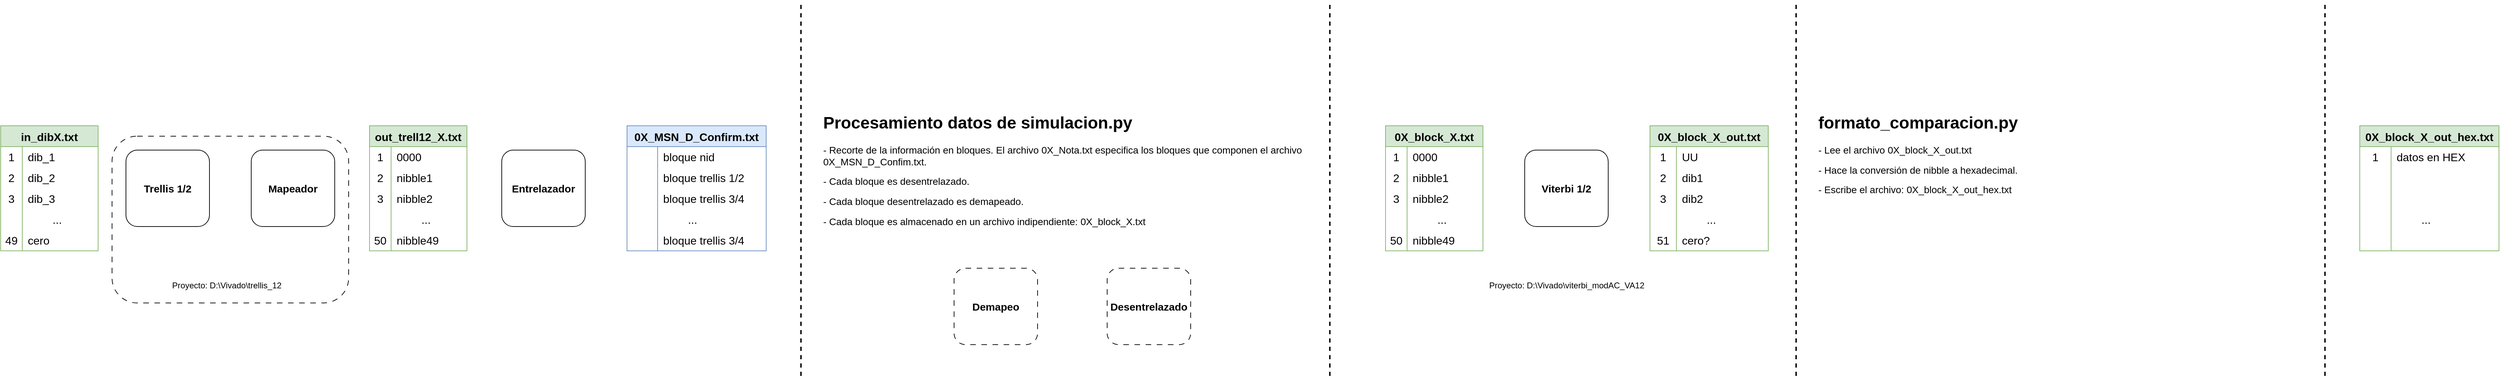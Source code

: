 <mxfile version="24.7.8" pages="2">
  <diagram name="1_2" id="SKyEmRYn8-6UEM4DAnCd">
    <mxGraphModel dx="2963" dy="1770" grid="1" gridSize="10" guides="1" tooltips="1" connect="1" arrows="1" fold="1" page="1" pageScale="1" pageWidth="1100" pageHeight="850" math="0" shadow="0">
      <root>
        <mxCell id="0" />
        <mxCell id="1" parent="0" />
        <mxCell id="qGKTPrXbnCo-7LpBfaKx-2" value="in_dibX.txt" style="shape=table;startSize=30;container=1;collapsible=0;childLayout=tableLayout;fixedRows=1;rowLines=0;fontStyle=1;strokeColor=#82b366;fontSize=16;fillColor=#d5e8d4;" vertex="1" parent="1">
          <mxGeometry x="130" y="335" width="140" height="180" as="geometry" />
        </mxCell>
        <mxCell id="qGKTPrXbnCo-7LpBfaKx-3" value="" style="shape=tableRow;horizontal=0;startSize=0;swimlaneHead=0;swimlaneBody=0;top=0;left=0;bottom=0;right=0;collapsible=0;dropTarget=0;fillColor=none;points=[[0,0.5],[1,0.5]];portConstraint=eastwest;strokeColor=inherit;fontSize=16;" vertex="1" parent="qGKTPrXbnCo-7LpBfaKx-2">
          <mxGeometry y="30" width="140" height="30" as="geometry" />
        </mxCell>
        <mxCell id="qGKTPrXbnCo-7LpBfaKx-4" value="1" style="shape=partialRectangle;html=1;whiteSpace=wrap;connectable=0;fillColor=none;top=0;left=0;bottom=0;right=0;overflow=hidden;pointerEvents=1;strokeColor=inherit;fontSize=16;" vertex="1" parent="qGKTPrXbnCo-7LpBfaKx-3">
          <mxGeometry width="31" height="30" as="geometry">
            <mxRectangle width="31" height="30" as="alternateBounds" />
          </mxGeometry>
        </mxCell>
        <mxCell id="qGKTPrXbnCo-7LpBfaKx-5" value="dib_1" style="shape=partialRectangle;html=1;whiteSpace=wrap;connectable=0;fillColor=none;top=0;left=0;bottom=0;right=0;align=left;spacingLeft=6;overflow=hidden;strokeColor=inherit;fontSize=16;" vertex="1" parent="qGKTPrXbnCo-7LpBfaKx-3">
          <mxGeometry x="31" width="109" height="30" as="geometry">
            <mxRectangle width="109" height="30" as="alternateBounds" />
          </mxGeometry>
        </mxCell>
        <mxCell id="qGKTPrXbnCo-7LpBfaKx-6" value="" style="shape=tableRow;horizontal=0;startSize=0;swimlaneHead=0;swimlaneBody=0;top=0;left=0;bottom=0;right=0;collapsible=0;dropTarget=0;fillColor=none;points=[[0,0.5],[1,0.5]];portConstraint=eastwest;strokeColor=inherit;fontSize=16;" vertex="1" parent="qGKTPrXbnCo-7LpBfaKx-2">
          <mxGeometry y="60" width="140" height="30" as="geometry" />
        </mxCell>
        <mxCell id="qGKTPrXbnCo-7LpBfaKx-7" value="2" style="shape=partialRectangle;html=1;whiteSpace=wrap;connectable=0;fillColor=none;top=0;left=0;bottom=0;right=0;overflow=hidden;strokeColor=inherit;fontSize=16;" vertex="1" parent="qGKTPrXbnCo-7LpBfaKx-6">
          <mxGeometry width="31" height="30" as="geometry">
            <mxRectangle width="31" height="30" as="alternateBounds" />
          </mxGeometry>
        </mxCell>
        <mxCell id="qGKTPrXbnCo-7LpBfaKx-8" value="dib_2" style="shape=partialRectangle;html=1;whiteSpace=wrap;connectable=0;fillColor=none;top=0;left=0;bottom=0;right=0;align=left;spacingLeft=6;overflow=hidden;strokeColor=inherit;fontSize=16;" vertex="1" parent="qGKTPrXbnCo-7LpBfaKx-6">
          <mxGeometry x="31" width="109" height="30" as="geometry">
            <mxRectangle width="109" height="30" as="alternateBounds" />
          </mxGeometry>
        </mxCell>
        <mxCell id="qGKTPrXbnCo-7LpBfaKx-9" value="" style="shape=tableRow;horizontal=0;startSize=0;swimlaneHead=0;swimlaneBody=0;top=0;left=0;bottom=0;right=0;collapsible=0;dropTarget=0;fillColor=none;points=[[0,0.5],[1,0.5]];portConstraint=eastwest;strokeColor=inherit;fontSize=16;" vertex="1" parent="qGKTPrXbnCo-7LpBfaKx-2">
          <mxGeometry y="90" width="140" height="30" as="geometry" />
        </mxCell>
        <mxCell id="qGKTPrXbnCo-7LpBfaKx-10" value="3" style="shape=partialRectangle;html=1;whiteSpace=wrap;connectable=0;fillColor=none;top=0;left=0;bottom=0;right=0;overflow=hidden;strokeColor=inherit;fontSize=16;" vertex="1" parent="qGKTPrXbnCo-7LpBfaKx-9">
          <mxGeometry width="31" height="30" as="geometry">
            <mxRectangle width="31" height="30" as="alternateBounds" />
          </mxGeometry>
        </mxCell>
        <mxCell id="qGKTPrXbnCo-7LpBfaKx-11" value="dib_3" style="shape=partialRectangle;html=1;whiteSpace=wrap;connectable=0;fillColor=none;top=0;left=0;bottom=0;right=0;align=left;spacingLeft=6;overflow=hidden;strokeColor=inherit;fontSize=16;" vertex="1" parent="qGKTPrXbnCo-7LpBfaKx-9">
          <mxGeometry x="31" width="109" height="30" as="geometry">
            <mxRectangle width="109" height="30" as="alternateBounds" />
          </mxGeometry>
        </mxCell>
        <mxCell id="qGKTPrXbnCo-7LpBfaKx-18" style="shape=tableRow;horizontal=0;startSize=0;swimlaneHead=0;swimlaneBody=0;top=0;left=0;bottom=0;right=0;collapsible=0;dropTarget=0;fillColor=none;points=[[0,0.5],[1,0.5]];portConstraint=eastwest;strokeColor=inherit;fontSize=16;" vertex="1" parent="qGKTPrXbnCo-7LpBfaKx-2">
          <mxGeometry y="120" width="140" height="30" as="geometry" />
        </mxCell>
        <mxCell id="qGKTPrXbnCo-7LpBfaKx-19" value="" style="shape=partialRectangle;html=1;whiteSpace=wrap;connectable=0;fillColor=none;top=0;left=0;bottom=0;right=0;overflow=hidden;strokeColor=inherit;fontSize=16;" vertex="1" parent="qGKTPrXbnCo-7LpBfaKx-18">
          <mxGeometry width="31" height="30" as="geometry">
            <mxRectangle width="31" height="30" as="alternateBounds" />
          </mxGeometry>
        </mxCell>
        <mxCell id="qGKTPrXbnCo-7LpBfaKx-20" value="&lt;span style=&quot;white-space: pre;&quot;&gt;&#x9;&lt;/span&gt;..." style="shape=partialRectangle;html=1;whiteSpace=wrap;connectable=0;fillColor=none;top=0;left=0;bottom=0;right=0;align=left;spacingLeft=6;overflow=hidden;strokeColor=inherit;fontSize=16;" vertex="1" parent="qGKTPrXbnCo-7LpBfaKx-18">
          <mxGeometry x="31" width="109" height="30" as="geometry">
            <mxRectangle width="109" height="30" as="alternateBounds" />
          </mxGeometry>
        </mxCell>
        <mxCell id="qGKTPrXbnCo-7LpBfaKx-21" style="shape=tableRow;horizontal=0;startSize=0;swimlaneHead=0;swimlaneBody=0;top=0;left=0;bottom=0;right=0;collapsible=0;dropTarget=0;fillColor=none;points=[[0,0.5],[1,0.5]];portConstraint=eastwest;strokeColor=inherit;fontSize=16;" vertex="1" parent="qGKTPrXbnCo-7LpBfaKx-2">
          <mxGeometry y="150" width="140" height="30" as="geometry" />
        </mxCell>
        <mxCell id="qGKTPrXbnCo-7LpBfaKx-22" value="49" style="shape=partialRectangle;html=1;whiteSpace=wrap;connectable=0;fillColor=none;top=0;left=0;bottom=0;right=0;overflow=hidden;strokeColor=inherit;fontSize=16;" vertex="1" parent="qGKTPrXbnCo-7LpBfaKx-21">
          <mxGeometry width="31" height="30" as="geometry">
            <mxRectangle width="31" height="30" as="alternateBounds" />
          </mxGeometry>
        </mxCell>
        <mxCell id="qGKTPrXbnCo-7LpBfaKx-23" value="cero" style="shape=partialRectangle;html=1;whiteSpace=wrap;connectable=0;fillColor=none;top=0;left=0;bottom=0;right=0;align=left;spacingLeft=6;overflow=hidden;strokeColor=inherit;fontSize=16;" vertex="1" parent="qGKTPrXbnCo-7LpBfaKx-21">
          <mxGeometry x="31" width="109" height="30" as="geometry">
            <mxRectangle width="109" height="30" as="alternateBounds" />
          </mxGeometry>
        </mxCell>
        <mxCell id="qGKTPrXbnCo-7LpBfaKx-24" value="out_trell12_X.txt" style="shape=table;startSize=30;container=1;collapsible=0;childLayout=tableLayout;fixedRows=1;rowLines=0;fontStyle=1;strokeColor=#82b366;fontSize=16;fillColor=#d5e8d4;" vertex="1" parent="1">
          <mxGeometry x="660" y="335" width="140" height="180" as="geometry" />
        </mxCell>
        <mxCell id="qGKTPrXbnCo-7LpBfaKx-25" value="" style="shape=tableRow;horizontal=0;startSize=0;swimlaneHead=0;swimlaneBody=0;top=0;left=0;bottom=0;right=0;collapsible=0;dropTarget=0;fillColor=none;points=[[0,0.5],[1,0.5]];portConstraint=eastwest;strokeColor=inherit;fontSize=16;" vertex="1" parent="qGKTPrXbnCo-7LpBfaKx-24">
          <mxGeometry y="30" width="140" height="30" as="geometry" />
        </mxCell>
        <mxCell id="qGKTPrXbnCo-7LpBfaKx-26" value="1" style="shape=partialRectangle;html=1;whiteSpace=wrap;connectable=0;fillColor=none;top=0;left=0;bottom=0;right=0;overflow=hidden;pointerEvents=1;strokeColor=inherit;fontSize=16;" vertex="1" parent="qGKTPrXbnCo-7LpBfaKx-25">
          <mxGeometry width="31" height="30" as="geometry">
            <mxRectangle width="31" height="30" as="alternateBounds" />
          </mxGeometry>
        </mxCell>
        <mxCell id="qGKTPrXbnCo-7LpBfaKx-27" value="0000" style="shape=partialRectangle;html=1;whiteSpace=wrap;connectable=0;fillColor=none;top=0;left=0;bottom=0;right=0;align=left;spacingLeft=6;overflow=hidden;strokeColor=inherit;fontSize=16;" vertex="1" parent="qGKTPrXbnCo-7LpBfaKx-25">
          <mxGeometry x="31" width="109" height="30" as="geometry">
            <mxRectangle width="109" height="30" as="alternateBounds" />
          </mxGeometry>
        </mxCell>
        <mxCell id="qGKTPrXbnCo-7LpBfaKx-28" value="" style="shape=tableRow;horizontal=0;startSize=0;swimlaneHead=0;swimlaneBody=0;top=0;left=0;bottom=0;right=0;collapsible=0;dropTarget=0;fillColor=none;points=[[0,0.5],[1,0.5]];portConstraint=eastwest;strokeColor=inherit;fontSize=16;" vertex="1" parent="qGKTPrXbnCo-7LpBfaKx-24">
          <mxGeometry y="60" width="140" height="30" as="geometry" />
        </mxCell>
        <mxCell id="qGKTPrXbnCo-7LpBfaKx-29" value="2" style="shape=partialRectangle;html=1;whiteSpace=wrap;connectable=0;fillColor=none;top=0;left=0;bottom=0;right=0;overflow=hidden;strokeColor=inherit;fontSize=16;" vertex="1" parent="qGKTPrXbnCo-7LpBfaKx-28">
          <mxGeometry width="31" height="30" as="geometry">
            <mxRectangle width="31" height="30" as="alternateBounds" />
          </mxGeometry>
        </mxCell>
        <mxCell id="qGKTPrXbnCo-7LpBfaKx-30" value="nibble1" style="shape=partialRectangle;html=1;whiteSpace=wrap;connectable=0;fillColor=none;top=0;left=0;bottom=0;right=0;align=left;spacingLeft=6;overflow=hidden;strokeColor=inherit;fontSize=16;" vertex="1" parent="qGKTPrXbnCo-7LpBfaKx-28">
          <mxGeometry x="31" width="109" height="30" as="geometry">
            <mxRectangle width="109" height="30" as="alternateBounds" />
          </mxGeometry>
        </mxCell>
        <mxCell id="qGKTPrXbnCo-7LpBfaKx-31" value="" style="shape=tableRow;horizontal=0;startSize=0;swimlaneHead=0;swimlaneBody=0;top=0;left=0;bottom=0;right=0;collapsible=0;dropTarget=0;fillColor=none;points=[[0,0.5],[1,0.5]];portConstraint=eastwest;strokeColor=inherit;fontSize=16;" vertex="1" parent="qGKTPrXbnCo-7LpBfaKx-24">
          <mxGeometry y="90" width="140" height="30" as="geometry" />
        </mxCell>
        <mxCell id="qGKTPrXbnCo-7LpBfaKx-32" value="3" style="shape=partialRectangle;html=1;whiteSpace=wrap;connectable=0;fillColor=none;top=0;left=0;bottom=0;right=0;overflow=hidden;strokeColor=inherit;fontSize=16;" vertex="1" parent="qGKTPrXbnCo-7LpBfaKx-31">
          <mxGeometry width="31" height="30" as="geometry">
            <mxRectangle width="31" height="30" as="alternateBounds" />
          </mxGeometry>
        </mxCell>
        <mxCell id="qGKTPrXbnCo-7LpBfaKx-33" value="nibble2" style="shape=partialRectangle;html=1;whiteSpace=wrap;connectable=0;fillColor=none;top=0;left=0;bottom=0;right=0;align=left;spacingLeft=6;overflow=hidden;strokeColor=inherit;fontSize=16;" vertex="1" parent="qGKTPrXbnCo-7LpBfaKx-31">
          <mxGeometry x="31" width="109" height="30" as="geometry">
            <mxRectangle width="109" height="30" as="alternateBounds" />
          </mxGeometry>
        </mxCell>
        <mxCell id="qGKTPrXbnCo-7LpBfaKx-34" style="shape=tableRow;horizontal=0;startSize=0;swimlaneHead=0;swimlaneBody=0;top=0;left=0;bottom=0;right=0;collapsible=0;dropTarget=0;fillColor=none;points=[[0,0.5],[1,0.5]];portConstraint=eastwest;strokeColor=inherit;fontSize=16;" vertex="1" parent="qGKTPrXbnCo-7LpBfaKx-24">
          <mxGeometry y="120" width="140" height="30" as="geometry" />
        </mxCell>
        <mxCell id="qGKTPrXbnCo-7LpBfaKx-35" value="" style="shape=partialRectangle;html=1;whiteSpace=wrap;connectable=0;fillColor=none;top=0;left=0;bottom=0;right=0;overflow=hidden;strokeColor=inherit;fontSize=16;" vertex="1" parent="qGKTPrXbnCo-7LpBfaKx-34">
          <mxGeometry width="31" height="30" as="geometry">
            <mxRectangle width="31" height="30" as="alternateBounds" />
          </mxGeometry>
        </mxCell>
        <mxCell id="qGKTPrXbnCo-7LpBfaKx-36" value="&lt;span style=&quot;white-space: pre;&quot;&gt;&#x9;&lt;/span&gt;..." style="shape=partialRectangle;html=1;whiteSpace=wrap;connectable=0;fillColor=none;top=0;left=0;bottom=0;right=0;align=left;spacingLeft=6;overflow=hidden;strokeColor=inherit;fontSize=16;" vertex="1" parent="qGKTPrXbnCo-7LpBfaKx-34">
          <mxGeometry x="31" width="109" height="30" as="geometry">
            <mxRectangle width="109" height="30" as="alternateBounds" />
          </mxGeometry>
        </mxCell>
        <mxCell id="qGKTPrXbnCo-7LpBfaKx-37" style="shape=tableRow;horizontal=0;startSize=0;swimlaneHead=0;swimlaneBody=0;top=0;left=0;bottom=0;right=0;collapsible=0;dropTarget=0;fillColor=none;points=[[0,0.5],[1,0.5]];portConstraint=eastwest;strokeColor=inherit;fontSize=16;" vertex="1" parent="qGKTPrXbnCo-7LpBfaKx-24">
          <mxGeometry y="150" width="140" height="30" as="geometry" />
        </mxCell>
        <mxCell id="qGKTPrXbnCo-7LpBfaKx-38" value="50" style="shape=partialRectangle;html=1;whiteSpace=wrap;connectable=0;fillColor=none;top=0;left=0;bottom=0;right=0;overflow=hidden;strokeColor=inherit;fontSize=16;" vertex="1" parent="qGKTPrXbnCo-7LpBfaKx-37">
          <mxGeometry width="31" height="30" as="geometry">
            <mxRectangle width="31" height="30" as="alternateBounds" />
          </mxGeometry>
        </mxCell>
        <mxCell id="qGKTPrXbnCo-7LpBfaKx-39" value="nibble49" style="shape=partialRectangle;html=1;whiteSpace=wrap;connectable=0;fillColor=none;top=0;left=0;bottom=0;right=0;align=left;spacingLeft=6;overflow=hidden;strokeColor=inherit;fontSize=16;" vertex="1" parent="qGKTPrXbnCo-7LpBfaKx-37">
          <mxGeometry x="31" width="109" height="30" as="geometry">
            <mxRectangle width="109" height="30" as="alternateBounds" />
          </mxGeometry>
        </mxCell>
        <mxCell id="qGKTPrXbnCo-7LpBfaKx-40" value="&lt;b&gt;&lt;font style=&quot;font-size: 15px;&quot;&gt;Trellis 1/2&lt;/font&gt;&lt;/b&gt;" style="rounded=1;whiteSpace=wrap;html=1;" vertex="1" parent="1">
          <mxGeometry x="310" y="370" width="120" height="110" as="geometry" />
        </mxCell>
        <mxCell id="qGKTPrXbnCo-7LpBfaKx-75" value="&lt;b&gt;&lt;font style=&quot;font-size: 15px;&quot;&gt;Mapeador&lt;/font&gt;&lt;/b&gt;" style="rounded=1;whiteSpace=wrap;html=1;" vertex="1" parent="1">
          <mxGeometry x="490" y="370" width="120" height="110" as="geometry" />
        </mxCell>
        <mxCell id="qGKTPrXbnCo-7LpBfaKx-77" value="&lt;b&gt;&lt;font style=&quot;font-size: 15px;&quot;&gt;Entrelazador&lt;/font&gt;&lt;/b&gt;" style="rounded=1;whiteSpace=wrap;html=1;" vertex="1" parent="1">
          <mxGeometry x="850" y="370" width="120" height="110" as="geometry" />
        </mxCell>
        <mxCell id="d9IHiJBHGPJ-lkCbyYGU-3" value="&lt;b&gt;&lt;font style=&quot;font-size: 15px;&quot;&gt;Viterbi 1/2&lt;/font&gt;&lt;/b&gt;" style="rounded=1;whiteSpace=wrap;html=1;" vertex="1" parent="1">
          <mxGeometry x="2320" y="370" width="120" height="110" as="geometry" />
        </mxCell>
        <mxCell id="d9IHiJBHGPJ-lkCbyYGU-5" value="Proyecto:&amp;nbsp;D:\Vivado\trellis_12" style="text;html=1;align=center;verticalAlign=middle;whiteSpace=wrap;rounded=0;" vertex="1" parent="1">
          <mxGeometry x="370" y="550" width="170" height="30" as="geometry" />
        </mxCell>
        <mxCell id="d9IHiJBHGPJ-lkCbyYGU-8" value="" style="endArrow=none;html=1;rounded=0;strokeWidth=2;dashed=1;" edge="1" parent="1">
          <mxGeometry width="50" height="50" relative="1" as="geometry">
            <mxPoint x="1280" y="695" as="sourcePoint" />
            <mxPoint x="1280" y="155" as="targetPoint" />
          </mxGeometry>
        </mxCell>
        <mxCell id="d9IHiJBHGPJ-lkCbyYGU-9" value="0X_MSN_D_Confirm.txt" style="shape=table;startSize=30;container=1;collapsible=0;childLayout=tableLayout;fixedRows=1;rowLines=0;fontStyle=1;strokeColor=#6c8ebf;fontSize=16;fillColor=#dae8fc;" vertex="1" parent="1">
          <mxGeometry x="1030" y="335" width="200" height="180" as="geometry" />
        </mxCell>
        <mxCell id="d9IHiJBHGPJ-lkCbyYGU-10" value="" style="shape=tableRow;horizontal=0;startSize=0;swimlaneHead=0;swimlaneBody=0;top=0;left=0;bottom=0;right=0;collapsible=0;dropTarget=0;fillColor=none;points=[[0,0.5],[1,0.5]];portConstraint=eastwest;strokeColor=inherit;fontSize=16;" vertex="1" parent="d9IHiJBHGPJ-lkCbyYGU-9">
          <mxGeometry y="30" width="200" height="30" as="geometry" />
        </mxCell>
        <mxCell id="d9IHiJBHGPJ-lkCbyYGU-11" value="" style="shape=partialRectangle;html=1;whiteSpace=wrap;connectable=0;fillColor=none;top=0;left=0;bottom=0;right=0;overflow=hidden;pointerEvents=1;strokeColor=inherit;fontSize=16;" vertex="1" parent="d9IHiJBHGPJ-lkCbyYGU-10">
          <mxGeometry width="44" height="30" as="geometry">
            <mxRectangle width="44" height="30" as="alternateBounds" />
          </mxGeometry>
        </mxCell>
        <mxCell id="d9IHiJBHGPJ-lkCbyYGU-12" value="bloque nid" style="shape=partialRectangle;html=1;whiteSpace=wrap;connectable=0;fillColor=none;top=0;left=0;bottom=0;right=0;align=left;spacingLeft=6;overflow=hidden;strokeColor=inherit;fontSize=16;" vertex="1" parent="d9IHiJBHGPJ-lkCbyYGU-10">
          <mxGeometry x="44" width="156" height="30" as="geometry">
            <mxRectangle width="156" height="30" as="alternateBounds" />
          </mxGeometry>
        </mxCell>
        <mxCell id="d9IHiJBHGPJ-lkCbyYGU-13" value="" style="shape=tableRow;horizontal=0;startSize=0;swimlaneHead=0;swimlaneBody=0;top=0;left=0;bottom=0;right=0;collapsible=0;dropTarget=0;fillColor=none;points=[[0,0.5],[1,0.5]];portConstraint=eastwest;strokeColor=inherit;fontSize=16;" vertex="1" parent="d9IHiJBHGPJ-lkCbyYGU-9">
          <mxGeometry y="60" width="200" height="30" as="geometry" />
        </mxCell>
        <mxCell id="d9IHiJBHGPJ-lkCbyYGU-14" value="" style="shape=partialRectangle;html=1;whiteSpace=wrap;connectable=0;fillColor=none;top=0;left=0;bottom=0;right=0;overflow=hidden;strokeColor=inherit;fontSize=16;" vertex="1" parent="d9IHiJBHGPJ-lkCbyYGU-13">
          <mxGeometry width="44" height="30" as="geometry">
            <mxRectangle width="44" height="30" as="alternateBounds" />
          </mxGeometry>
        </mxCell>
        <mxCell id="d9IHiJBHGPJ-lkCbyYGU-15" value="bloque trellis 1/2" style="shape=partialRectangle;html=1;whiteSpace=wrap;connectable=0;fillColor=none;top=0;left=0;bottom=0;right=0;align=left;spacingLeft=6;overflow=hidden;strokeColor=inherit;fontSize=16;" vertex="1" parent="d9IHiJBHGPJ-lkCbyYGU-13">
          <mxGeometry x="44" width="156" height="30" as="geometry">
            <mxRectangle width="156" height="30" as="alternateBounds" />
          </mxGeometry>
        </mxCell>
        <mxCell id="d9IHiJBHGPJ-lkCbyYGU-16" value="" style="shape=tableRow;horizontal=0;startSize=0;swimlaneHead=0;swimlaneBody=0;top=0;left=0;bottom=0;right=0;collapsible=0;dropTarget=0;fillColor=none;points=[[0,0.5],[1,0.5]];portConstraint=eastwest;strokeColor=inherit;fontSize=16;" vertex="1" parent="d9IHiJBHGPJ-lkCbyYGU-9">
          <mxGeometry y="90" width="200" height="30" as="geometry" />
        </mxCell>
        <mxCell id="d9IHiJBHGPJ-lkCbyYGU-17" value="" style="shape=partialRectangle;html=1;whiteSpace=wrap;connectable=0;fillColor=none;top=0;left=0;bottom=0;right=0;overflow=hidden;strokeColor=inherit;fontSize=16;" vertex="1" parent="d9IHiJBHGPJ-lkCbyYGU-16">
          <mxGeometry width="44" height="30" as="geometry">
            <mxRectangle width="44" height="30" as="alternateBounds" />
          </mxGeometry>
        </mxCell>
        <mxCell id="d9IHiJBHGPJ-lkCbyYGU-18" value="bloque trellis 3/4" style="shape=partialRectangle;html=1;whiteSpace=wrap;connectable=0;fillColor=none;top=0;left=0;bottom=0;right=0;align=left;spacingLeft=6;overflow=hidden;strokeColor=inherit;fontSize=16;" vertex="1" parent="d9IHiJBHGPJ-lkCbyYGU-16">
          <mxGeometry x="44" width="156" height="30" as="geometry">
            <mxRectangle width="156" height="30" as="alternateBounds" />
          </mxGeometry>
        </mxCell>
        <mxCell id="d9IHiJBHGPJ-lkCbyYGU-19" style="shape=tableRow;horizontal=0;startSize=0;swimlaneHead=0;swimlaneBody=0;top=0;left=0;bottom=0;right=0;collapsible=0;dropTarget=0;fillColor=none;points=[[0,0.5],[1,0.5]];portConstraint=eastwest;strokeColor=inherit;fontSize=16;" vertex="1" parent="d9IHiJBHGPJ-lkCbyYGU-9">
          <mxGeometry y="120" width="200" height="30" as="geometry" />
        </mxCell>
        <mxCell id="d9IHiJBHGPJ-lkCbyYGU-20" value="" style="shape=partialRectangle;html=1;whiteSpace=wrap;connectable=0;fillColor=none;top=0;left=0;bottom=0;right=0;overflow=hidden;strokeColor=inherit;fontSize=16;" vertex="1" parent="d9IHiJBHGPJ-lkCbyYGU-19">
          <mxGeometry width="44" height="30" as="geometry">
            <mxRectangle width="44" height="30" as="alternateBounds" />
          </mxGeometry>
        </mxCell>
        <mxCell id="d9IHiJBHGPJ-lkCbyYGU-21" value="&lt;span style=&quot;white-space: pre;&quot;&gt;&#x9;&lt;/span&gt;..." style="shape=partialRectangle;html=1;whiteSpace=wrap;connectable=0;fillColor=none;top=0;left=0;bottom=0;right=0;align=left;spacingLeft=6;overflow=hidden;strokeColor=inherit;fontSize=16;" vertex="1" parent="d9IHiJBHGPJ-lkCbyYGU-19">
          <mxGeometry x="44" width="156" height="30" as="geometry">
            <mxRectangle width="156" height="30" as="alternateBounds" />
          </mxGeometry>
        </mxCell>
        <mxCell id="d9IHiJBHGPJ-lkCbyYGU-22" style="shape=tableRow;horizontal=0;startSize=0;swimlaneHead=0;swimlaneBody=0;top=0;left=0;bottom=0;right=0;collapsible=0;dropTarget=0;fillColor=none;points=[[0,0.5],[1,0.5]];portConstraint=eastwest;strokeColor=inherit;fontSize=16;" vertex="1" parent="d9IHiJBHGPJ-lkCbyYGU-9">
          <mxGeometry y="150" width="200" height="30" as="geometry" />
        </mxCell>
        <mxCell id="d9IHiJBHGPJ-lkCbyYGU-23" value="" style="shape=partialRectangle;html=1;whiteSpace=wrap;connectable=0;fillColor=none;top=0;left=0;bottom=0;right=0;overflow=hidden;strokeColor=inherit;fontSize=16;" vertex="1" parent="d9IHiJBHGPJ-lkCbyYGU-22">
          <mxGeometry width="44" height="30" as="geometry">
            <mxRectangle width="44" height="30" as="alternateBounds" />
          </mxGeometry>
        </mxCell>
        <mxCell id="d9IHiJBHGPJ-lkCbyYGU-24" value="bloque trellis 3/4" style="shape=partialRectangle;html=1;whiteSpace=wrap;connectable=0;fillColor=none;top=0;left=0;bottom=0;right=0;align=left;spacingLeft=6;overflow=hidden;strokeColor=inherit;fontSize=16;" vertex="1" parent="d9IHiJBHGPJ-lkCbyYGU-22">
          <mxGeometry x="44" width="156" height="30" as="geometry">
            <mxRectangle width="156" height="30" as="alternateBounds" />
          </mxGeometry>
        </mxCell>
        <mxCell id="d9IHiJBHGPJ-lkCbyYGU-25" value="" style="endArrow=none;html=1;rounded=0;strokeWidth=2;dashed=1;" edge="1" parent="1">
          <mxGeometry width="50" height="50" relative="1" as="geometry">
            <mxPoint x="2040" y="695" as="sourcePoint" />
            <mxPoint x="2040" y="155" as="targetPoint" />
          </mxGeometry>
        </mxCell>
        <mxCell id="d9IHiJBHGPJ-lkCbyYGU-26" value="&lt;h1 style=&quot;margin-top: 0px;&quot;&gt;Procesamiento datos de simulacion.py&lt;/h1&gt;&lt;p&gt;&lt;font style=&quot;font-size: 14px;&quot;&gt;- Recorte de la información en bloques.&amp;nbsp;&lt;/font&gt;&lt;span style=&quot;font-size: 14px; background-color: initial;&quot;&gt;El archivo 0X_Nota.txt especifica los bloques que componen el archivo 0X_MSN_D_Confim.txt.&lt;/span&gt;&lt;/p&gt;&lt;p&gt;&lt;span style=&quot;font-size: 14px; background-color: initial;&quot;&gt;- Cada bloque es desentrelazado.&lt;/span&gt;&lt;/p&gt;&lt;p&gt;&lt;span style=&quot;font-size: 14px; background-color: initial;&quot;&gt;- Cada bloque desentrelazado es demapeado.&lt;/span&gt;&lt;/p&gt;&lt;p&gt;&lt;span style=&quot;font-size: 14px; background-color: initial;&quot;&gt;- Cada bloque es almacenado en un archivo indipendiente: 0X_block_X.txt&lt;/span&gt;&lt;/p&gt;" style="text;html=1;whiteSpace=wrap;overflow=hidden;rounded=0;" vertex="1" parent="1">
          <mxGeometry x="1310" y="310" width="730" height="230" as="geometry" />
        </mxCell>
        <mxCell id="d9IHiJBHGPJ-lkCbyYGU-28" value="&lt;b&gt;&lt;font style=&quot;font-size: 15px;&quot;&gt;Demapeo&lt;/font&gt;&lt;/b&gt;" style="rounded=1;whiteSpace=wrap;html=1;dashed=1;dashPattern=8 8;" vertex="1" parent="1">
          <mxGeometry x="1500" y="540" width="120" height="110" as="geometry" />
        </mxCell>
        <mxCell id="d9IHiJBHGPJ-lkCbyYGU-29" value="&lt;b&gt;&lt;font style=&quot;font-size: 15px;&quot;&gt;Desentrelazado&lt;/font&gt;&lt;/b&gt;" style="rounded=1;whiteSpace=wrap;html=1;dashed=1;dashPattern=8 8;" vertex="1" parent="1">
          <mxGeometry x="1720" y="540" width="120" height="110" as="geometry" />
        </mxCell>
        <mxCell id="d9IHiJBHGPJ-lkCbyYGU-46" value="0X_block_X.txt" style="shape=table;startSize=30;container=1;collapsible=0;childLayout=tableLayout;fixedRows=1;rowLines=0;fontStyle=1;strokeColor=#82b366;fontSize=16;fillColor=#d5e8d4;" vertex="1" parent="1">
          <mxGeometry x="2120" y="335" width="140" height="180" as="geometry" />
        </mxCell>
        <mxCell id="d9IHiJBHGPJ-lkCbyYGU-47" value="" style="shape=tableRow;horizontal=0;startSize=0;swimlaneHead=0;swimlaneBody=0;top=0;left=0;bottom=0;right=0;collapsible=0;dropTarget=0;fillColor=none;points=[[0,0.5],[1,0.5]];portConstraint=eastwest;strokeColor=inherit;fontSize=16;" vertex="1" parent="d9IHiJBHGPJ-lkCbyYGU-46">
          <mxGeometry y="30" width="140" height="30" as="geometry" />
        </mxCell>
        <mxCell id="d9IHiJBHGPJ-lkCbyYGU-48" value="1" style="shape=partialRectangle;html=1;whiteSpace=wrap;connectable=0;fillColor=none;top=0;left=0;bottom=0;right=0;overflow=hidden;pointerEvents=1;strokeColor=inherit;fontSize=16;" vertex="1" parent="d9IHiJBHGPJ-lkCbyYGU-47">
          <mxGeometry width="31" height="30" as="geometry">
            <mxRectangle width="31" height="30" as="alternateBounds" />
          </mxGeometry>
        </mxCell>
        <mxCell id="d9IHiJBHGPJ-lkCbyYGU-49" value="0000" style="shape=partialRectangle;html=1;whiteSpace=wrap;connectable=0;fillColor=none;top=0;left=0;bottom=0;right=0;align=left;spacingLeft=6;overflow=hidden;strokeColor=inherit;fontSize=16;" vertex="1" parent="d9IHiJBHGPJ-lkCbyYGU-47">
          <mxGeometry x="31" width="109" height="30" as="geometry">
            <mxRectangle width="109" height="30" as="alternateBounds" />
          </mxGeometry>
        </mxCell>
        <mxCell id="d9IHiJBHGPJ-lkCbyYGU-50" value="" style="shape=tableRow;horizontal=0;startSize=0;swimlaneHead=0;swimlaneBody=0;top=0;left=0;bottom=0;right=0;collapsible=0;dropTarget=0;fillColor=none;points=[[0,0.5],[1,0.5]];portConstraint=eastwest;strokeColor=inherit;fontSize=16;" vertex="1" parent="d9IHiJBHGPJ-lkCbyYGU-46">
          <mxGeometry y="60" width="140" height="30" as="geometry" />
        </mxCell>
        <mxCell id="d9IHiJBHGPJ-lkCbyYGU-51" value="2" style="shape=partialRectangle;html=1;whiteSpace=wrap;connectable=0;fillColor=none;top=0;left=0;bottom=0;right=0;overflow=hidden;strokeColor=inherit;fontSize=16;" vertex="1" parent="d9IHiJBHGPJ-lkCbyYGU-50">
          <mxGeometry width="31" height="30" as="geometry">
            <mxRectangle width="31" height="30" as="alternateBounds" />
          </mxGeometry>
        </mxCell>
        <mxCell id="d9IHiJBHGPJ-lkCbyYGU-52" value="nibble1" style="shape=partialRectangle;html=1;whiteSpace=wrap;connectable=0;fillColor=none;top=0;left=0;bottom=0;right=0;align=left;spacingLeft=6;overflow=hidden;strokeColor=inherit;fontSize=16;" vertex="1" parent="d9IHiJBHGPJ-lkCbyYGU-50">
          <mxGeometry x="31" width="109" height="30" as="geometry">
            <mxRectangle width="109" height="30" as="alternateBounds" />
          </mxGeometry>
        </mxCell>
        <mxCell id="d9IHiJBHGPJ-lkCbyYGU-53" value="" style="shape=tableRow;horizontal=0;startSize=0;swimlaneHead=0;swimlaneBody=0;top=0;left=0;bottom=0;right=0;collapsible=0;dropTarget=0;fillColor=none;points=[[0,0.5],[1,0.5]];portConstraint=eastwest;strokeColor=inherit;fontSize=16;" vertex="1" parent="d9IHiJBHGPJ-lkCbyYGU-46">
          <mxGeometry y="90" width="140" height="30" as="geometry" />
        </mxCell>
        <mxCell id="d9IHiJBHGPJ-lkCbyYGU-54" value="3" style="shape=partialRectangle;html=1;whiteSpace=wrap;connectable=0;fillColor=none;top=0;left=0;bottom=0;right=0;overflow=hidden;strokeColor=inherit;fontSize=16;" vertex="1" parent="d9IHiJBHGPJ-lkCbyYGU-53">
          <mxGeometry width="31" height="30" as="geometry">
            <mxRectangle width="31" height="30" as="alternateBounds" />
          </mxGeometry>
        </mxCell>
        <mxCell id="d9IHiJBHGPJ-lkCbyYGU-55" value="nibble2" style="shape=partialRectangle;html=1;whiteSpace=wrap;connectable=0;fillColor=none;top=0;left=0;bottom=0;right=0;align=left;spacingLeft=6;overflow=hidden;strokeColor=inherit;fontSize=16;" vertex="1" parent="d9IHiJBHGPJ-lkCbyYGU-53">
          <mxGeometry x="31" width="109" height="30" as="geometry">
            <mxRectangle width="109" height="30" as="alternateBounds" />
          </mxGeometry>
        </mxCell>
        <mxCell id="d9IHiJBHGPJ-lkCbyYGU-56" style="shape=tableRow;horizontal=0;startSize=0;swimlaneHead=0;swimlaneBody=0;top=0;left=0;bottom=0;right=0;collapsible=0;dropTarget=0;fillColor=none;points=[[0,0.5],[1,0.5]];portConstraint=eastwest;strokeColor=inherit;fontSize=16;" vertex="1" parent="d9IHiJBHGPJ-lkCbyYGU-46">
          <mxGeometry y="120" width="140" height="30" as="geometry" />
        </mxCell>
        <mxCell id="d9IHiJBHGPJ-lkCbyYGU-57" value="" style="shape=partialRectangle;html=1;whiteSpace=wrap;connectable=0;fillColor=none;top=0;left=0;bottom=0;right=0;overflow=hidden;strokeColor=inherit;fontSize=16;" vertex="1" parent="d9IHiJBHGPJ-lkCbyYGU-56">
          <mxGeometry width="31" height="30" as="geometry">
            <mxRectangle width="31" height="30" as="alternateBounds" />
          </mxGeometry>
        </mxCell>
        <mxCell id="d9IHiJBHGPJ-lkCbyYGU-58" value="&lt;span style=&quot;white-space: pre;&quot;&gt;&#x9;&lt;/span&gt;..." style="shape=partialRectangle;html=1;whiteSpace=wrap;connectable=0;fillColor=none;top=0;left=0;bottom=0;right=0;align=left;spacingLeft=6;overflow=hidden;strokeColor=inherit;fontSize=16;" vertex="1" parent="d9IHiJBHGPJ-lkCbyYGU-56">
          <mxGeometry x="31" width="109" height="30" as="geometry">
            <mxRectangle width="109" height="30" as="alternateBounds" />
          </mxGeometry>
        </mxCell>
        <mxCell id="d9IHiJBHGPJ-lkCbyYGU-59" style="shape=tableRow;horizontal=0;startSize=0;swimlaneHead=0;swimlaneBody=0;top=0;left=0;bottom=0;right=0;collapsible=0;dropTarget=0;fillColor=none;points=[[0,0.5],[1,0.5]];portConstraint=eastwest;strokeColor=inherit;fontSize=16;" vertex="1" parent="d9IHiJBHGPJ-lkCbyYGU-46">
          <mxGeometry y="150" width="140" height="30" as="geometry" />
        </mxCell>
        <mxCell id="d9IHiJBHGPJ-lkCbyYGU-60" value="50" style="shape=partialRectangle;html=1;whiteSpace=wrap;connectable=0;fillColor=none;top=0;left=0;bottom=0;right=0;overflow=hidden;strokeColor=inherit;fontSize=16;" vertex="1" parent="d9IHiJBHGPJ-lkCbyYGU-59">
          <mxGeometry width="31" height="30" as="geometry">
            <mxRectangle width="31" height="30" as="alternateBounds" />
          </mxGeometry>
        </mxCell>
        <mxCell id="d9IHiJBHGPJ-lkCbyYGU-61" value="nibble49" style="shape=partialRectangle;html=1;whiteSpace=wrap;connectable=0;fillColor=none;top=0;left=0;bottom=0;right=0;align=left;spacingLeft=6;overflow=hidden;strokeColor=inherit;fontSize=16;" vertex="1" parent="d9IHiJBHGPJ-lkCbyYGU-59">
          <mxGeometry x="31" width="109" height="30" as="geometry">
            <mxRectangle width="109" height="30" as="alternateBounds" />
          </mxGeometry>
        </mxCell>
        <mxCell id="d9IHiJBHGPJ-lkCbyYGU-62" value="0X_block_X_out.txt" style="shape=table;startSize=30;container=1;collapsible=0;childLayout=tableLayout;fixedRows=1;rowLines=0;fontStyle=1;strokeColor=#82b366;fontSize=16;fillColor=#d5e8d4;" vertex="1" parent="1">
          <mxGeometry x="2500" y="335" width="170" height="180" as="geometry" />
        </mxCell>
        <mxCell id="d9IHiJBHGPJ-lkCbyYGU-63" value="" style="shape=tableRow;horizontal=0;startSize=0;swimlaneHead=0;swimlaneBody=0;top=0;left=0;bottom=0;right=0;collapsible=0;dropTarget=0;fillColor=none;points=[[0,0.5],[1,0.5]];portConstraint=eastwest;strokeColor=inherit;fontSize=16;" vertex="1" parent="d9IHiJBHGPJ-lkCbyYGU-62">
          <mxGeometry y="30" width="170" height="30" as="geometry" />
        </mxCell>
        <mxCell id="d9IHiJBHGPJ-lkCbyYGU-64" value="1" style="shape=partialRectangle;html=1;whiteSpace=wrap;connectable=0;fillColor=none;top=0;left=0;bottom=0;right=0;overflow=hidden;pointerEvents=1;strokeColor=inherit;fontSize=16;" vertex="1" parent="d9IHiJBHGPJ-lkCbyYGU-63">
          <mxGeometry width="38" height="30" as="geometry">
            <mxRectangle width="38" height="30" as="alternateBounds" />
          </mxGeometry>
        </mxCell>
        <mxCell id="d9IHiJBHGPJ-lkCbyYGU-65" value="UU" style="shape=partialRectangle;html=1;whiteSpace=wrap;connectable=0;fillColor=none;top=0;left=0;bottom=0;right=0;align=left;spacingLeft=6;overflow=hidden;strokeColor=inherit;fontSize=16;" vertex="1" parent="d9IHiJBHGPJ-lkCbyYGU-63">
          <mxGeometry x="38" width="132" height="30" as="geometry">
            <mxRectangle width="132" height="30" as="alternateBounds" />
          </mxGeometry>
        </mxCell>
        <mxCell id="d9IHiJBHGPJ-lkCbyYGU-66" value="" style="shape=tableRow;horizontal=0;startSize=0;swimlaneHead=0;swimlaneBody=0;top=0;left=0;bottom=0;right=0;collapsible=0;dropTarget=0;fillColor=none;points=[[0,0.5],[1,0.5]];portConstraint=eastwest;strokeColor=inherit;fontSize=16;" vertex="1" parent="d9IHiJBHGPJ-lkCbyYGU-62">
          <mxGeometry y="60" width="170" height="30" as="geometry" />
        </mxCell>
        <mxCell id="d9IHiJBHGPJ-lkCbyYGU-67" value="2" style="shape=partialRectangle;html=1;whiteSpace=wrap;connectable=0;fillColor=none;top=0;left=0;bottom=0;right=0;overflow=hidden;strokeColor=inherit;fontSize=16;" vertex="1" parent="d9IHiJBHGPJ-lkCbyYGU-66">
          <mxGeometry width="38" height="30" as="geometry">
            <mxRectangle width="38" height="30" as="alternateBounds" />
          </mxGeometry>
        </mxCell>
        <mxCell id="d9IHiJBHGPJ-lkCbyYGU-68" value="dib1" style="shape=partialRectangle;html=1;whiteSpace=wrap;connectable=0;fillColor=none;top=0;left=0;bottom=0;right=0;align=left;spacingLeft=6;overflow=hidden;strokeColor=inherit;fontSize=16;" vertex="1" parent="d9IHiJBHGPJ-lkCbyYGU-66">
          <mxGeometry x="38" width="132" height="30" as="geometry">
            <mxRectangle width="132" height="30" as="alternateBounds" />
          </mxGeometry>
        </mxCell>
        <mxCell id="d9IHiJBHGPJ-lkCbyYGU-69" value="" style="shape=tableRow;horizontal=0;startSize=0;swimlaneHead=0;swimlaneBody=0;top=0;left=0;bottom=0;right=0;collapsible=0;dropTarget=0;fillColor=none;points=[[0,0.5],[1,0.5]];portConstraint=eastwest;strokeColor=inherit;fontSize=16;" vertex="1" parent="d9IHiJBHGPJ-lkCbyYGU-62">
          <mxGeometry y="90" width="170" height="30" as="geometry" />
        </mxCell>
        <mxCell id="d9IHiJBHGPJ-lkCbyYGU-70" value="3" style="shape=partialRectangle;html=1;whiteSpace=wrap;connectable=0;fillColor=none;top=0;left=0;bottom=0;right=0;overflow=hidden;strokeColor=inherit;fontSize=16;" vertex="1" parent="d9IHiJBHGPJ-lkCbyYGU-69">
          <mxGeometry width="38" height="30" as="geometry">
            <mxRectangle width="38" height="30" as="alternateBounds" />
          </mxGeometry>
        </mxCell>
        <mxCell id="d9IHiJBHGPJ-lkCbyYGU-71" value="dib2" style="shape=partialRectangle;html=1;whiteSpace=wrap;connectable=0;fillColor=none;top=0;left=0;bottom=0;right=0;align=left;spacingLeft=6;overflow=hidden;strokeColor=inherit;fontSize=16;" vertex="1" parent="d9IHiJBHGPJ-lkCbyYGU-69">
          <mxGeometry x="38" width="132" height="30" as="geometry">
            <mxRectangle width="132" height="30" as="alternateBounds" />
          </mxGeometry>
        </mxCell>
        <mxCell id="d9IHiJBHGPJ-lkCbyYGU-72" style="shape=tableRow;horizontal=0;startSize=0;swimlaneHead=0;swimlaneBody=0;top=0;left=0;bottom=0;right=0;collapsible=0;dropTarget=0;fillColor=none;points=[[0,0.5],[1,0.5]];portConstraint=eastwest;strokeColor=inherit;fontSize=16;" vertex="1" parent="d9IHiJBHGPJ-lkCbyYGU-62">
          <mxGeometry y="120" width="170" height="30" as="geometry" />
        </mxCell>
        <mxCell id="d9IHiJBHGPJ-lkCbyYGU-73" value="" style="shape=partialRectangle;html=1;whiteSpace=wrap;connectable=0;fillColor=none;top=0;left=0;bottom=0;right=0;overflow=hidden;strokeColor=inherit;fontSize=16;" vertex="1" parent="d9IHiJBHGPJ-lkCbyYGU-72">
          <mxGeometry width="38" height="30" as="geometry">
            <mxRectangle width="38" height="30" as="alternateBounds" />
          </mxGeometry>
        </mxCell>
        <mxCell id="d9IHiJBHGPJ-lkCbyYGU-74" value="&lt;span style=&quot;white-space: pre;&quot;&gt;&#x9;&lt;/span&gt;..." style="shape=partialRectangle;html=1;whiteSpace=wrap;connectable=0;fillColor=none;top=0;left=0;bottom=0;right=0;align=left;spacingLeft=6;overflow=hidden;strokeColor=inherit;fontSize=16;" vertex="1" parent="d9IHiJBHGPJ-lkCbyYGU-72">
          <mxGeometry x="38" width="132" height="30" as="geometry">
            <mxRectangle width="132" height="30" as="alternateBounds" />
          </mxGeometry>
        </mxCell>
        <mxCell id="d9IHiJBHGPJ-lkCbyYGU-75" style="shape=tableRow;horizontal=0;startSize=0;swimlaneHead=0;swimlaneBody=0;top=0;left=0;bottom=0;right=0;collapsible=0;dropTarget=0;fillColor=none;points=[[0,0.5],[1,0.5]];portConstraint=eastwest;strokeColor=inherit;fontSize=16;" vertex="1" parent="d9IHiJBHGPJ-lkCbyYGU-62">
          <mxGeometry y="150" width="170" height="30" as="geometry" />
        </mxCell>
        <mxCell id="d9IHiJBHGPJ-lkCbyYGU-76" value="51" style="shape=partialRectangle;html=1;whiteSpace=wrap;connectable=0;fillColor=none;top=0;left=0;bottom=0;right=0;overflow=hidden;strokeColor=inherit;fontSize=16;" vertex="1" parent="d9IHiJBHGPJ-lkCbyYGU-75">
          <mxGeometry width="38" height="30" as="geometry">
            <mxRectangle width="38" height="30" as="alternateBounds" />
          </mxGeometry>
        </mxCell>
        <mxCell id="d9IHiJBHGPJ-lkCbyYGU-77" value="cero?" style="shape=partialRectangle;html=1;whiteSpace=wrap;connectable=0;fillColor=none;top=0;left=0;bottom=0;right=0;align=left;spacingLeft=6;overflow=hidden;strokeColor=inherit;fontSize=16;" vertex="1" parent="d9IHiJBHGPJ-lkCbyYGU-75">
          <mxGeometry x="38" width="132" height="30" as="geometry">
            <mxRectangle width="132" height="30" as="alternateBounds" />
          </mxGeometry>
        </mxCell>
        <mxCell id="d9IHiJBHGPJ-lkCbyYGU-78" value="Proyecto:&amp;nbsp;D:\Vivado\viterbi_modAC_VA12" style="text;html=1;align=center;verticalAlign=middle;whiteSpace=wrap;rounded=0;" vertex="1" parent="1">
          <mxGeometry x="2257.5" y="550" width="245" height="30" as="geometry" />
        </mxCell>
        <mxCell id="d9IHiJBHGPJ-lkCbyYGU-79" value="" style="rounded=1;whiteSpace=wrap;html=1;fillColor=none;dashed=1;dashPattern=8 8;" vertex="1" parent="1">
          <mxGeometry x="290" y="350" width="340" height="240" as="geometry" />
        </mxCell>
        <mxCell id="d9IHiJBHGPJ-lkCbyYGU-80" value="" style="endArrow=none;html=1;rounded=0;strokeWidth=2;dashed=1;" edge="1" parent="1">
          <mxGeometry width="50" height="50" relative="1" as="geometry">
            <mxPoint x="2710" y="695" as="sourcePoint" />
            <mxPoint x="2710" y="155" as="targetPoint" />
          </mxGeometry>
        </mxCell>
        <mxCell id="d9IHiJBHGPJ-lkCbyYGU-81" value="" style="endArrow=none;html=1;rounded=0;strokeWidth=2;dashed=1;" edge="1" parent="1">
          <mxGeometry width="50" height="50" relative="1" as="geometry">
            <mxPoint x="3470" y="695" as="sourcePoint" />
            <mxPoint x="3470" y="155" as="targetPoint" />
          </mxGeometry>
        </mxCell>
        <mxCell id="d9IHiJBHGPJ-lkCbyYGU-82" value="&lt;h1 style=&quot;margin-top: 0px;&quot;&gt;formato_comparacion.py&lt;/h1&gt;&lt;p&gt;&lt;font style=&quot;font-size: 14px;&quot;&gt;- Lee el archivo 0X_block_X_out.txt&lt;/font&gt;&lt;/p&gt;&lt;p&gt;&lt;font style=&quot;font-size: 14px;&quot;&gt;- Hace la conversión de nibble a hexadecimal.&lt;/font&gt;&lt;/p&gt;&lt;p&gt;&lt;font style=&quot;font-size: 14px;&quot;&gt;- Escribe el archivo: 0X_block_X_out_hex.txt&lt;/font&gt;&lt;/p&gt;" style="text;html=1;whiteSpace=wrap;overflow=hidden;rounded=0;" vertex="1" parent="1">
          <mxGeometry x="2740" y="310" width="730" height="230" as="geometry" />
        </mxCell>
        <mxCell id="d9IHiJBHGPJ-lkCbyYGU-85" value="0X_block_X_out_hex.txt" style="shape=table;startSize=30;container=1;collapsible=0;childLayout=tableLayout;fixedRows=1;rowLines=0;fontStyle=1;strokeColor=#82b366;fontSize=16;fillColor=#d5e8d4;" vertex="1" parent="1">
          <mxGeometry x="3520" y="335" width="200" height="180" as="geometry" />
        </mxCell>
        <mxCell id="d9IHiJBHGPJ-lkCbyYGU-86" value="" style="shape=tableRow;horizontal=0;startSize=0;swimlaneHead=0;swimlaneBody=0;top=0;left=0;bottom=0;right=0;collapsible=0;dropTarget=0;fillColor=none;points=[[0,0.5],[1,0.5]];portConstraint=eastwest;strokeColor=inherit;fontSize=16;" vertex="1" parent="d9IHiJBHGPJ-lkCbyYGU-85">
          <mxGeometry y="30" width="200" height="30" as="geometry" />
        </mxCell>
        <mxCell id="d9IHiJBHGPJ-lkCbyYGU-87" value="1" style="shape=partialRectangle;html=1;whiteSpace=wrap;connectable=0;fillColor=none;top=0;left=0;bottom=0;right=0;overflow=hidden;pointerEvents=1;strokeColor=inherit;fontSize=16;" vertex="1" parent="d9IHiJBHGPJ-lkCbyYGU-86">
          <mxGeometry width="45" height="30" as="geometry">
            <mxRectangle width="45" height="30" as="alternateBounds" />
          </mxGeometry>
        </mxCell>
        <mxCell id="d9IHiJBHGPJ-lkCbyYGU-88" value="datos en HEX" style="shape=partialRectangle;html=1;whiteSpace=wrap;connectable=0;fillColor=none;top=0;left=0;bottom=0;right=0;align=left;spacingLeft=6;overflow=hidden;strokeColor=inherit;fontSize=16;" vertex="1" parent="d9IHiJBHGPJ-lkCbyYGU-86">
          <mxGeometry x="45" width="155" height="30" as="geometry">
            <mxRectangle width="155" height="30" as="alternateBounds" />
          </mxGeometry>
        </mxCell>
        <mxCell id="d9IHiJBHGPJ-lkCbyYGU-89" value="" style="shape=tableRow;horizontal=0;startSize=0;swimlaneHead=0;swimlaneBody=0;top=0;left=0;bottom=0;right=0;collapsible=0;dropTarget=0;fillColor=none;points=[[0,0.5],[1,0.5]];portConstraint=eastwest;strokeColor=inherit;fontSize=16;" vertex="1" parent="d9IHiJBHGPJ-lkCbyYGU-85">
          <mxGeometry y="60" width="200" height="30" as="geometry" />
        </mxCell>
        <mxCell id="d9IHiJBHGPJ-lkCbyYGU-90" value="" style="shape=partialRectangle;html=1;whiteSpace=wrap;connectable=0;fillColor=none;top=0;left=0;bottom=0;right=0;overflow=hidden;strokeColor=inherit;fontSize=16;" vertex="1" parent="d9IHiJBHGPJ-lkCbyYGU-89">
          <mxGeometry width="45" height="30" as="geometry">
            <mxRectangle width="45" height="30" as="alternateBounds" />
          </mxGeometry>
        </mxCell>
        <mxCell id="d9IHiJBHGPJ-lkCbyYGU-91" value="" style="shape=partialRectangle;html=1;whiteSpace=wrap;connectable=0;fillColor=none;top=0;left=0;bottom=0;right=0;align=left;spacingLeft=6;overflow=hidden;strokeColor=inherit;fontSize=16;" vertex="1" parent="d9IHiJBHGPJ-lkCbyYGU-89">
          <mxGeometry x="45" width="155" height="30" as="geometry">
            <mxRectangle width="155" height="30" as="alternateBounds" />
          </mxGeometry>
        </mxCell>
        <mxCell id="d9IHiJBHGPJ-lkCbyYGU-92" value="" style="shape=tableRow;horizontal=0;startSize=0;swimlaneHead=0;swimlaneBody=0;top=0;left=0;bottom=0;right=0;collapsible=0;dropTarget=0;fillColor=none;points=[[0,0.5],[1,0.5]];portConstraint=eastwest;strokeColor=inherit;fontSize=16;" vertex="1" parent="d9IHiJBHGPJ-lkCbyYGU-85">
          <mxGeometry y="90" width="200" height="30" as="geometry" />
        </mxCell>
        <mxCell id="d9IHiJBHGPJ-lkCbyYGU-93" value="" style="shape=partialRectangle;html=1;whiteSpace=wrap;connectable=0;fillColor=none;top=0;left=0;bottom=0;right=0;overflow=hidden;strokeColor=inherit;fontSize=16;" vertex="1" parent="d9IHiJBHGPJ-lkCbyYGU-92">
          <mxGeometry width="45" height="30" as="geometry">
            <mxRectangle width="45" height="30" as="alternateBounds" />
          </mxGeometry>
        </mxCell>
        <mxCell id="d9IHiJBHGPJ-lkCbyYGU-94" value="" style="shape=partialRectangle;html=1;whiteSpace=wrap;connectable=0;fillColor=none;top=0;left=0;bottom=0;right=0;align=left;spacingLeft=6;overflow=hidden;strokeColor=inherit;fontSize=16;" vertex="1" parent="d9IHiJBHGPJ-lkCbyYGU-92">
          <mxGeometry x="45" width="155" height="30" as="geometry">
            <mxRectangle width="155" height="30" as="alternateBounds" />
          </mxGeometry>
        </mxCell>
        <mxCell id="d9IHiJBHGPJ-lkCbyYGU-95" style="shape=tableRow;horizontal=0;startSize=0;swimlaneHead=0;swimlaneBody=0;top=0;left=0;bottom=0;right=0;collapsible=0;dropTarget=0;fillColor=none;points=[[0,0.5],[1,0.5]];portConstraint=eastwest;strokeColor=inherit;fontSize=16;" vertex="1" parent="d9IHiJBHGPJ-lkCbyYGU-85">
          <mxGeometry y="120" width="200" height="30" as="geometry" />
        </mxCell>
        <mxCell id="d9IHiJBHGPJ-lkCbyYGU-96" value="" style="shape=partialRectangle;html=1;whiteSpace=wrap;connectable=0;fillColor=none;top=0;left=0;bottom=0;right=0;overflow=hidden;strokeColor=inherit;fontSize=16;" vertex="1" parent="d9IHiJBHGPJ-lkCbyYGU-95">
          <mxGeometry width="45" height="30" as="geometry">
            <mxRectangle width="45" height="30" as="alternateBounds" />
          </mxGeometry>
        </mxCell>
        <mxCell id="d9IHiJBHGPJ-lkCbyYGU-97" value="&lt;span style=&quot;white-space: pre;&quot;&gt;&#x9;&lt;/span&gt;..." style="shape=partialRectangle;html=1;whiteSpace=wrap;connectable=0;fillColor=none;top=0;left=0;bottom=0;right=0;align=left;spacingLeft=6;overflow=hidden;strokeColor=inherit;fontSize=16;" vertex="1" parent="d9IHiJBHGPJ-lkCbyYGU-95">
          <mxGeometry x="45" width="155" height="30" as="geometry">
            <mxRectangle width="155" height="30" as="alternateBounds" />
          </mxGeometry>
        </mxCell>
        <mxCell id="d9IHiJBHGPJ-lkCbyYGU-98" style="shape=tableRow;horizontal=0;startSize=0;swimlaneHead=0;swimlaneBody=0;top=0;left=0;bottom=0;right=0;collapsible=0;dropTarget=0;fillColor=none;points=[[0,0.5],[1,0.5]];portConstraint=eastwest;strokeColor=inherit;fontSize=16;" vertex="1" parent="d9IHiJBHGPJ-lkCbyYGU-85">
          <mxGeometry y="150" width="200" height="30" as="geometry" />
        </mxCell>
        <mxCell id="d9IHiJBHGPJ-lkCbyYGU-99" value="" style="shape=partialRectangle;html=1;whiteSpace=wrap;connectable=0;fillColor=none;top=0;left=0;bottom=0;right=0;overflow=hidden;strokeColor=inherit;fontSize=16;" vertex="1" parent="d9IHiJBHGPJ-lkCbyYGU-98">
          <mxGeometry width="45" height="30" as="geometry">
            <mxRectangle width="45" height="30" as="alternateBounds" />
          </mxGeometry>
        </mxCell>
        <mxCell id="d9IHiJBHGPJ-lkCbyYGU-100" value="" style="shape=partialRectangle;html=1;whiteSpace=wrap;connectable=0;fillColor=none;top=0;left=0;bottom=0;right=0;align=left;spacingLeft=6;overflow=hidden;strokeColor=inherit;fontSize=16;" vertex="1" parent="d9IHiJBHGPJ-lkCbyYGU-98">
          <mxGeometry x="45" width="155" height="30" as="geometry">
            <mxRectangle width="155" height="30" as="alternateBounds" />
          </mxGeometry>
        </mxCell>
      </root>
    </mxGraphModel>
  </diagram>
  <diagram id="CoAaCNgnGMEIe4Xqw2Yv" name="3_4">
    <mxGraphModel dx="2074" dy="1239" grid="1" gridSize="10" guides="1" tooltips="1" connect="1" arrows="1" fold="1" page="1" pageScale="1" pageWidth="1100" pageHeight="850" math="0" shadow="0">
      <root>
        <mxCell id="0" />
        <mxCell id="1" parent="0" />
        <mxCell id="MX9lKu8jPSwJ-FbNf00F-1" value="in_trib.txt" style="shape=table;startSize=30;container=1;collapsible=0;childLayout=tableLayout;fixedRows=1;rowLines=0;fontStyle=0;strokeColor=default;fontSize=16;" vertex="1" parent="1">
          <mxGeometry x="130" y="335" width="140" height="180" as="geometry" />
        </mxCell>
        <mxCell id="MX9lKu8jPSwJ-FbNf00F-2" value="" style="shape=tableRow;horizontal=0;startSize=0;swimlaneHead=0;swimlaneBody=0;top=0;left=0;bottom=0;right=0;collapsible=0;dropTarget=0;fillColor=none;points=[[0,0.5],[1,0.5]];portConstraint=eastwest;strokeColor=inherit;fontSize=16;" vertex="1" parent="MX9lKu8jPSwJ-FbNf00F-1">
          <mxGeometry y="30" width="140" height="30" as="geometry" />
        </mxCell>
        <mxCell id="MX9lKu8jPSwJ-FbNf00F-3" value="1" style="shape=partialRectangle;html=1;whiteSpace=wrap;connectable=0;fillColor=none;top=0;left=0;bottom=0;right=0;overflow=hidden;pointerEvents=1;strokeColor=inherit;fontSize=16;" vertex="1" parent="MX9lKu8jPSwJ-FbNf00F-2">
          <mxGeometry width="31" height="30" as="geometry">
            <mxRectangle width="31" height="30" as="alternateBounds" />
          </mxGeometry>
        </mxCell>
        <mxCell id="MX9lKu8jPSwJ-FbNf00F-4" value="trib_1" style="shape=partialRectangle;html=1;whiteSpace=wrap;connectable=0;fillColor=none;top=0;left=0;bottom=0;right=0;align=left;spacingLeft=6;overflow=hidden;strokeColor=inherit;fontSize=16;" vertex="1" parent="MX9lKu8jPSwJ-FbNf00F-2">
          <mxGeometry x="31" width="109" height="30" as="geometry">
            <mxRectangle width="109" height="30" as="alternateBounds" />
          </mxGeometry>
        </mxCell>
        <mxCell id="MX9lKu8jPSwJ-FbNf00F-5" value="" style="shape=tableRow;horizontal=0;startSize=0;swimlaneHead=0;swimlaneBody=0;top=0;left=0;bottom=0;right=0;collapsible=0;dropTarget=0;fillColor=none;points=[[0,0.5],[1,0.5]];portConstraint=eastwest;strokeColor=inherit;fontSize=16;" vertex="1" parent="MX9lKu8jPSwJ-FbNf00F-1">
          <mxGeometry y="60" width="140" height="30" as="geometry" />
        </mxCell>
        <mxCell id="MX9lKu8jPSwJ-FbNf00F-6" value="2" style="shape=partialRectangle;html=1;whiteSpace=wrap;connectable=0;fillColor=none;top=0;left=0;bottom=0;right=0;overflow=hidden;strokeColor=inherit;fontSize=16;" vertex="1" parent="MX9lKu8jPSwJ-FbNf00F-5">
          <mxGeometry width="31" height="30" as="geometry">
            <mxRectangle width="31" height="30" as="alternateBounds" />
          </mxGeometry>
        </mxCell>
        <mxCell id="MX9lKu8jPSwJ-FbNf00F-7" value="trib_2" style="shape=partialRectangle;html=1;whiteSpace=wrap;connectable=0;fillColor=none;top=0;left=0;bottom=0;right=0;align=left;spacingLeft=6;overflow=hidden;strokeColor=inherit;fontSize=16;" vertex="1" parent="MX9lKu8jPSwJ-FbNf00F-5">
          <mxGeometry x="31" width="109" height="30" as="geometry">
            <mxRectangle width="109" height="30" as="alternateBounds" />
          </mxGeometry>
        </mxCell>
        <mxCell id="MX9lKu8jPSwJ-FbNf00F-8" value="" style="shape=tableRow;horizontal=0;startSize=0;swimlaneHead=0;swimlaneBody=0;top=0;left=0;bottom=0;right=0;collapsible=0;dropTarget=0;fillColor=none;points=[[0,0.5],[1,0.5]];portConstraint=eastwest;strokeColor=inherit;fontSize=16;" vertex="1" parent="MX9lKu8jPSwJ-FbNf00F-1">
          <mxGeometry y="90" width="140" height="30" as="geometry" />
        </mxCell>
        <mxCell id="MX9lKu8jPSwJ-FbNf00F-9" value="3" style="shape=partialRectangle;html=1;whiteSpace=wrap;connectable=0;fillColor=none;top=0;left=0;bottom=0;right=0;overflow=hidden;strokeColor=inherit;fontSize=16;" vertex="1" parent="MX9lKu8jPSwJ-FbNf00F-8">
          <mxGeometry width="31" height="30" as="geometry">
            <mxRectangle width="31" height="30" as="alternateBounds" />
          </mxGeometry>
        </mxCell>
        <mxCell id="MX9lKu8jPSwJ-FbNf00F-10" value="trib_3" style="shape=partialRectangle;html=1;whiteSpace=wrap;connectable=0;fillColor=none;top=0;left=0;bottom=0;right=0;align=left;spacingLeft=6;overflow=hidden;strokeColor=inherit;fontSize=16;" vertex="1" parent="MX9lKu8jPSwJ-FbNf00F-8">
          <mxGeometry x="31" width="109" height="30" as="geometry">
            <mxRectangle width="109" height="30" as="alternateBounds" />
          </mxGeometry>
        </mxCell>
        <mxCell id="MX9lKu8jPSwJ-FbNf00F-11" style="shape=tableRow;horizontal=0;startSize=0;swimlaneHead=0;swimlaneBody=0;top=0;left=0;bottom=0;right=0;collapsible=0;dropTarget=0;fillColor=none;points=[[0,0.5],[1,0.5]];portConstraint=eastwest;strokeColor=inherit;fontSize=16;" vertex="1" parent="MX9lKu8jPSwJ-FbNf00F-1">
          <mxGeometry y="120" width="140" height="30" as="geometry" />
        </mxCell>
        <mxCell id="MX9lKu8jPSwJ-FbNf00F-12" value="..." style="shape=partialRectangle;html=1;whiteSpace=wrap;connectable=0;fillColor=none;top=0;left=0;bottom=0;right=0;overflow=hidden;strokeColor=inherit;fontSize=16;" vertex="1" parent="MX9lKu8jPSwJ-FbNf00F-11">
          <mxGeometry width="31" height="30" as="geometry">
            <mxRectangle width="31" height="30" as="alternateBounds" />
          </mxGeometry>
        </mxCell>
        <mxCell id="MX9lKu8jPSwJ-FbNf00F-13" value="..." style="shape=partialRectangle;html=1;whiteSpace=wrap;connectable=0;fillColor=none;top=0;left=0;bottom=0;right=0;align=left;spacingLeft=6;overflow=hidden;strokeColor=inherit;fontSize=16;" vertex="1" parent="MX9lKu8jPSwJ-FbNf00F-11">
          <mxGeometry x="31" width="109" height="30" as="geometry">
            <mxRectangle width="109" height="30" as="alternateBounds" />
          </mxGeometry>
        </mxCell>
        <mxCell id="MX9lKu8jPSwJ-FbNf00F-14" style="shape=tableRow;horizontal=0;startSize=0;swimlaneHead=0;swimlaneBody=0;top=0;left=0;bottom=0;right=0;collapsible=0;dropTarget=0;fillColor=none;points=[[0,0.5],[1,0.5]];portConstraint=eastwest;strokeColor=inherit;fontSize=16;" vertex="1" parent="MX9lKu8jPSwJ-FbNf00F-1">
          <mxGeometry y="150" width="140" height="30" as="geometry" />
        </mxCell>
        <mxCell id="MX9lKu8jPSwJ-FbNf00F-15" value="49" style="shape=partialRectangle;html=1;whiteSpace=wrap;connectable=0;fillColor=none;top=0;left=0;bottom=0;right=0;overflow=hidden;strokeColor=inherit;fontSize=16;" vertex="1" parent="MX9lKu8jPSwJ-FbNf00F-14">
          <mxGeometry width="31" height="30" as="geometry">
            <mxRectangle width="31" height="30" as="alternateBounds" />
          </mxGeometry>
        </mxCell>
        <mxCell id="MX9lKu8jPSwJ-FbNf00F-16" value="cero" style="shape=partialRectangle;html=1;whiteSpace=wrap;connectable=0;fillColor=none;top=0;left=0;bottom=0;right=0;align=left;spacingLeft=6;overflow=hidden;strokeColor=inherit;fontSize=16;" vertex="1" parent="MX9lKu8jPSwJ-FbNf00F-14">
          <mxGeometry x="31" width="109" height="30" as="geometry">
            <mxRectangle width="109" height="30" as="alternateBounds" />
          </mxGeometry>
        </mxCell>
        <mxCell id="MX9lKu8jPSwJ-FbNf00F-17" value="out_trell12.txt" style="shape=table;startSize=30;container=1;collapsible=0;childLayout=tableLayout;fixedRows=1;rowLines=0;fontStyle=0;strokeColor=default;fontSize=16;" vertex="1" parent="1">
          <mxGeometry x="470" y="335" width="140" height="180" as="geometry" />
        </mxCell>
        <mxCell id="MX9lKu8jPSwJ-FbNf00F-18" value="" style="shape=tableRow;horizontal=0;startSize=0;swimlaneHead=0;swimlaneBody=0;top=0;left=0;bottom=0;right=0;collapsible=0;dropTarget=0;fillColor=none;points=[[0,0.5],[1,0.5]];portConstraint=eastwest;strokeColor=inherit;fontSize=16;" vertex="1" parent="MX9lKu8jPSwJ-FbNf00F-17">
          <mxGeometry y="30" width="140" height="30" as="geometry" />
        </mxCell>
        <mxCell id="MX9lKu8jPSwJ-FbNf00F-19" value="1" style="shape=partialRectangle;html=1;whiteSpace=wrap;connectable=0;fillColor=none;top=0;left=0;bottom=0;right=0;overflow=hidden;pointerEvents=1;strokeColor=inherit;fontSize=16;" vertex="1" parent="MX9lKu8jPSwJ-FbNf00F-18">
          <mxGeometry width="31" height="30" as="geometry">
            <mxRectangle width="31" height="30" as="alternateBounds" />
          </mxGeometry>
        </mxCell>
        <mxCell id="MX9lKu8jPSwJ-FbNf00F-20" value="0000" style="shape=partialRectangle;html=1;whiteSpace=wrap;connectable=0;fillColor=none;top=0;left=0;bottom=0;right=0;align=left;spacingLeft=6;overflow=hidden;strokeColor=inherit;fontSize=16;" vertex="1" parent="MX9lKu8jPSwJ-FbNf00F-18">
          <mxGeometry x="31" width="109" height="30" as="geometry">
            <mxRectangle width="109" height="30" as="alternateBounds" />
          </mxGeometry>
        </mxCell>
        <mxCell id="MX9lKu8jPSwJ-FbNf00F-21" value="" style="shape=tableRow;horizontal=0;startSize=0;swimlaneHead=0;swimlaneBody=0;top=0;left=0;bottom=0;right=0;collapsible=0;dropTarget=0;fillColor=none;points=[[0,0.5],[1,0.5]];portConstraint=eastwest;strokeColor=inherit;fontSize=16;" vertex="1" parent="MX9lKu8jPSwJ-FbNf00F-17">
          <mxGeometry y="60" width="140" height="30" as="geometry" />
        </mxCell>
        <mxCell id="MX9lKu8jPSwJ-FbNf00F-22" value="2" style="shape=partialRectangle;html=1;whiteSpace=wrap;connectable=0;fillColor=none;top=0;left=0;bottom=0;right=0;overflow=hidden;strokeColor=inherit;fontSize=16;" vertex="1" parent="MX9lKu8jPSwJ-FbNf00F-21">
          <mxGeometry width="31" height="30" as="geometry">
            <mxRectangle width="31" height="30" as="alternateBounds" />
          </mxGeometry>
        </mxCell>
        <mxCell id="MX9lKu8jPSwJ-FbNf00F-23" value="nibble1" style="shape=partialRectangle;html=1;whiteSpace=wrap;connectable=0;fillColor=none;top=0;left=0;bottom=0;right=0;align=left;spacingLeft=6;overflow=hidden;strokeColor=inherit;fontSize=16;" vertex="1" parent="MX9lKu8jPSwJ-FbNf00F-21">
          <mxGeometry x="31" width="109" height="30" as="geometry">
            <mxRectangle width="109" height="30" as="alternateBounds" />
          </mxGeometry>
        </mxCell>
        <mxCell id="MX9lKu8jPSwJ-FbNf00F-24" value="" style="shape=tableRow;horizontal=0;startSize=0;swimlaneHead=0;swimlaneBody=0;top=0;left=0;bottom=0;right=0;collapsible=0;dropTarget=0;fillColor=none;points=[[0,0.5],[1,0.5]];portConstraint=eastwest;strokeColor=inherit;fontSize=16;" vertex="1" parent="MX9lKu8jPSwJ-FbNf00F-17">
          <mxGeometry y="90" width="140" height="30" as="geometry" />
        </mxCell>
        <mxCell id="MX9lKu8jPSwJ-FbNf00F-25" value="3" style="shape=partialRectangle;html=1;whiteSpace=wrap;connectable=0;fillColor=none;top=0;left=0;bottom=0;right=0;overflow=hidden;strokeColor=inherit;fontSize=16;" vertex="1" parent="MX9lKu8jPSwJ-FbNf00F-24">
          <mxGeometry width="31" height="30" as="geometry">
            <mxRectangle width="31" height="30" as="alternateBounds" />
          </mxGeometry>
        </mxCell>
        <mxCell id="MX9lKu8jPSwJ-FbNf00F-26" value="nibble2" style="shape=partialRectangle;html=1;whiteSpace=wrap;connectable=0;fillColor=none;top=0;left=0;bottom=0;right=0;align=left;spacingLeft=6;overflow=hidden;strokeColor=inherit;fontSize=16;" vertex="1" parent="MX9lKu8jPSwJ-FbNf00F-24">
          <mxGeometry x="31" width="109" height="30" as="geometry">
            <mxRectangle width="109" height="30" as="alternateBounds" />
          </mxGeometry>
        </mxCell>
        <mxCell id="MX9lKu8jPSwJ-FbNf00F-27" style="shape=tableRow;horizontal=0;startSize=0;swimlaneHead=0;swimlaneBody=0;top=0;left=0;bottom=0;right=0;collapsible=0;dropTarget=0;fillColor=none;points=[[0,0.5],[1,0.5]];portConstraint=eastwest;strokeColor=inherit;fontSize=16;" vertex="1" parent="MX9lKu8jPSwJ-FbNf00F-17">
          <mxGeometry y="120" width="140" height="30" as="geometry" />
        </mxCell>
        <mxCell id="MX9lKu8jPSwJ-FbNf00F-28" value="..." style="shape=partialRectangle;html=1;whiteSpace=wrap;connectable=0;fillColor=none;top=0;left=0;bottom=0;right=0;overflow=hidden;strokeColor=inherit;fontSize=16;" vertex="1" parent="MX9lKu8jPSwJ-FbNf00F-27">
          <mxGeometry width="31" height="30" as="geometry">
            <mxRectangle width="31" height="30" as="alternateBounds" />
          </mxGeometry>
        </mxCell>
        <mxCell id="MX9lKu8jPSwJ-FbNf00F-29" value="..." style="shape=partialRectangle;html=1;whiteSpace=wrap;connectable=0;fillColor=none;top=0;left=0;bottom=0;right=0;align=left;spacingLeft=6;overflow=hidden;strokeColor=inherit;fontSize=16;" vertex="1" parent="MX9lKu8jPSwJ-FbNf00F-27">
          <mxGeometry x="31" width="109" height="30" as="geometry">
            <mxRectangle width="109" height="30" as="alternateBounds" />
          </mxGeometry>
        </mxCell>
        <mxCell id="MX9lKu8jPSwJ-FbNf00F-30" style="shape=tableRow;horizontal=0;startSize=0;swimlaneHead=0;swimlaneBody=0;top=0;left=0;bottom=0;right=0;collapsible=0;dropTarget=0;fillColor=none;points=[[0,0.5],[1,0.5]];portConstraint=eastwest;strokeColor=inherit;fontSize=16;" vertex="1" parent="MX9lKu8jPSwJ-FbNf00F-17">
          <mxGeometry y="150" width="140" height="30" as="geometry" />
        </mxCell>
        <mxCell id="MX9lKu8jPSwJ-FbNf00F-31" value="50" style="shape=partialRectangle;html=1;whiteSpace=wrap;connectable=0;fillColor=none;top=0;left=0;bottom=0;right=0;overflow=hidden;strokeColor=inherit;fontSize=16;" vertex="1" parent="MX9lKu8jPSwJ-FbNf00F-30">
          <mxGeometry width="31" height="30" as="geometry">
            <mxRectangle width="31" height="30" as="alternateBounds" />
          </mxGeometry>
        </mxCell>
        <mxCell id="MX9lKu8jPSwJ-FbNf00F-32" value="nibble49" style="shape=partialRectangle;html=1;whiteSpace=wrap;connectable=0;fillColor=none;top=0;left=0;bottom=0;right=0;align=left;spacingLeft=6;overflow=hidden;strokeColor=inherit;fontSize=16;" vertex="1" parent="MX9lKu8jPSwJ-FbNf00F-30">
          <mxGeometry x="31" width="109" height="30" as="geometry">
            <mxRectangle width="109" height="30" as="alternateBounds" />
          </mxGeometry>
        </mxCell>
        <mxCell id="MX9lKu8jPSwJ-FbNf00F-33" value="&lt;b&gt;&lt;font style=&quot;font-size: 15px;&quot;&gt;Trellis 3/4&lt;/font&gt;&lt;/b&gt;" style="rounded=1;whiteSpace=wrap;html=1;" vertex="1" parent="1">
          <mxGeometry x="310" y="370" width="120" height="110" as="geometry" />
        </mxCell>
        <mxCell id="MX9lKu8jPSwJ-FbNf00F-34" value="&lt;b&gt;&lt;font style=&quot;font-size: 15px;&quot;&gt;Mapeador&lt;/font&gt;&lt;/b&gt;" style="rounded=1;whiteSpace=wrap;html=1;" vertex="1" parent="1">
          <mxGeometry x="660" y="370" width="120" height="110" as="geometry" />
        </mxCell>
        <mxCell id="MX9lKu8jPSwJ-FbNf00F-35" value="&lt;b&gt;&lt;font style=&quot;font-size: 15px;&quot;&gt;Entrelazador&lt;/font&gt;&lt;/b&gt;" style="rounded=1;whiteSpace=wrap;html=1;" vertex="1" parent="1">
          <mxGeometry x="850" y="370" width="120" height="110" as="geometry" />
        </mxCell>
      </root>
    </mxGraphModel>
  </diagram>
</mxfile>

